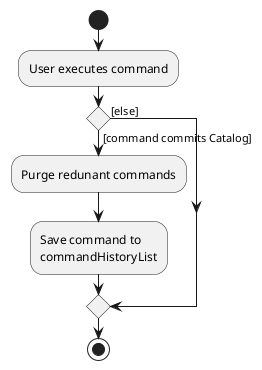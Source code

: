 @startuml
start
:User executes command;

'Since the beta syntax does not support placing the condition outside the
'diamond we place it as the true branch instead.

if () then ([command commits Catalog])
    :Purge redunant commands;
    :Save command to
    commandHistoryList;
else ([else])
endif
stop
@enduml
